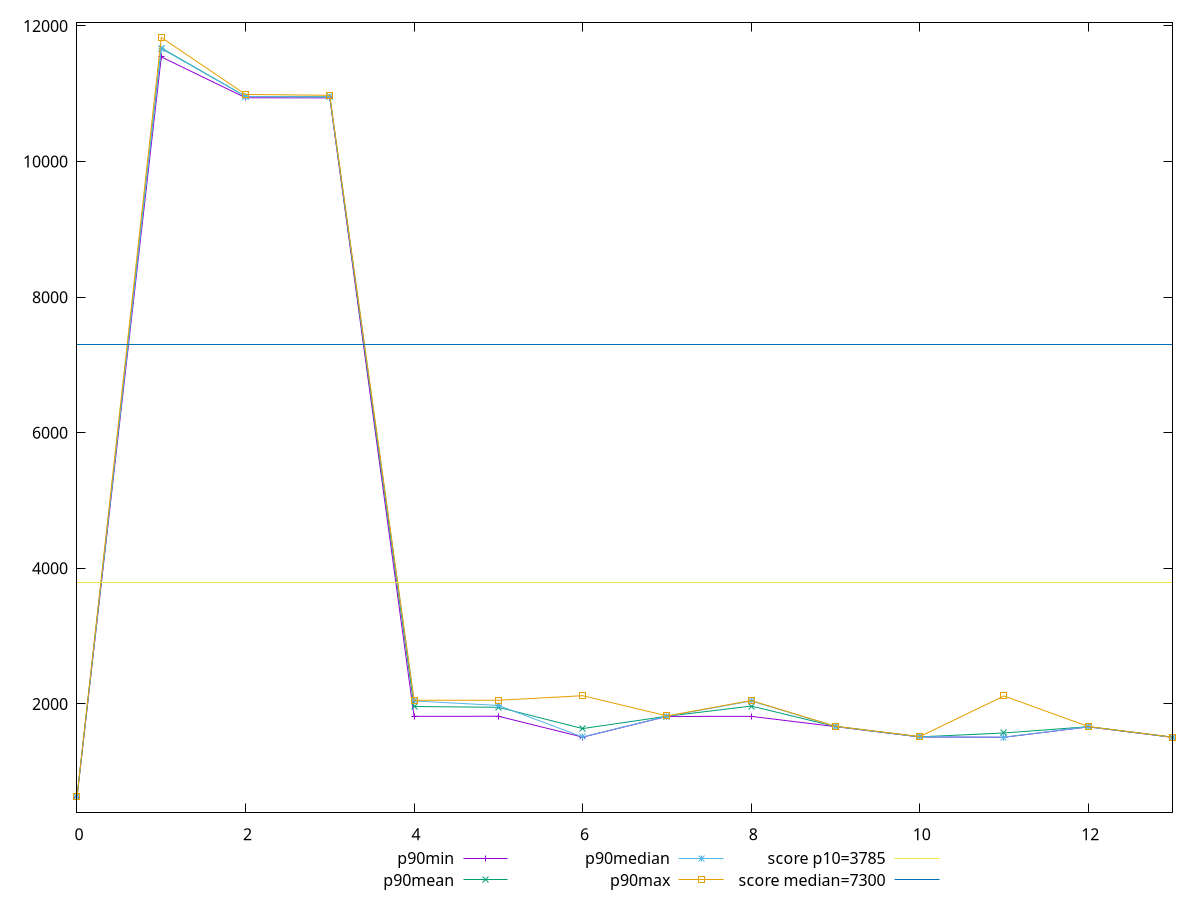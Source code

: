 reset

$p90Min <<EOF
0 625.20675
1 11543.668000000001
2 10941.2228
3 10939.342299999997
4 1817.7876000000003
5 1818.3901999999998
6 1510.4286000000002
7 1815.9042
8 1816.7107999999996
9 1665.2136999999998
10 1512.924
11 1508.0034
12 1661.7190999999998
13 1507.6709999999998
EOF

$p90Mean <<EOF
0 628.121121978022
1 11675.076181318682
2 10960.864767032961
3 10955.07514065934
4 1961.9513296703299
5 1950.471074725274
6 1636.5479159340653
7 1818.9149109890104
8 1968.702523626373
9 1668.1580043956042
10 1515.0207197802201
11 1571.7963252747245
12 1664.174618681319
13 1509.0685252747253
EOF

$p90Median <<EOF
0 628.20435
1 11666.527999999998
2 10959.496599999999
3 10953.1874
4 2043.9419500000004
5 1977.6609999999998
6 1512.6099999999997
7 1818.8148
8 2043.8113499999997
9 1668.2639
10 1514.7986
11 1510.3378
12 1663.9063999999998
13 1509.1147999999998
EOF

$p90Max <<EOF
0 631.29395
1 11830.229000000001
2 10989.744499999999
3 10977.644699999997
4 2055.00835
5 2054.36825
6 2121.58605
7 1823.5164
8 2050.66715
9 1670.5841999999998
10 1518.6891
11 2117.3809500000007
12 1667.1036
13 1510.3714
EOF

set key outside below
set xrange [0:13]
set yrange [401.106305:12054.329445000001]
set terminal svg size 640, 520 enhanced background rgb 'white'
set output "report_00007_2020-12-11T15:55:29.892Z/interactive/progression/value.svg"

plot $p90Min title "p90min" with linespoints, \
     $p90Mean title "p90mean" with linespoints, \
     $p90Median title "p90median" with linespoints, \
     $p90Max title "p90max" with linespoints, \
     3785 title "score p10=3785", \
     7300 title "score median=7300"

reset
